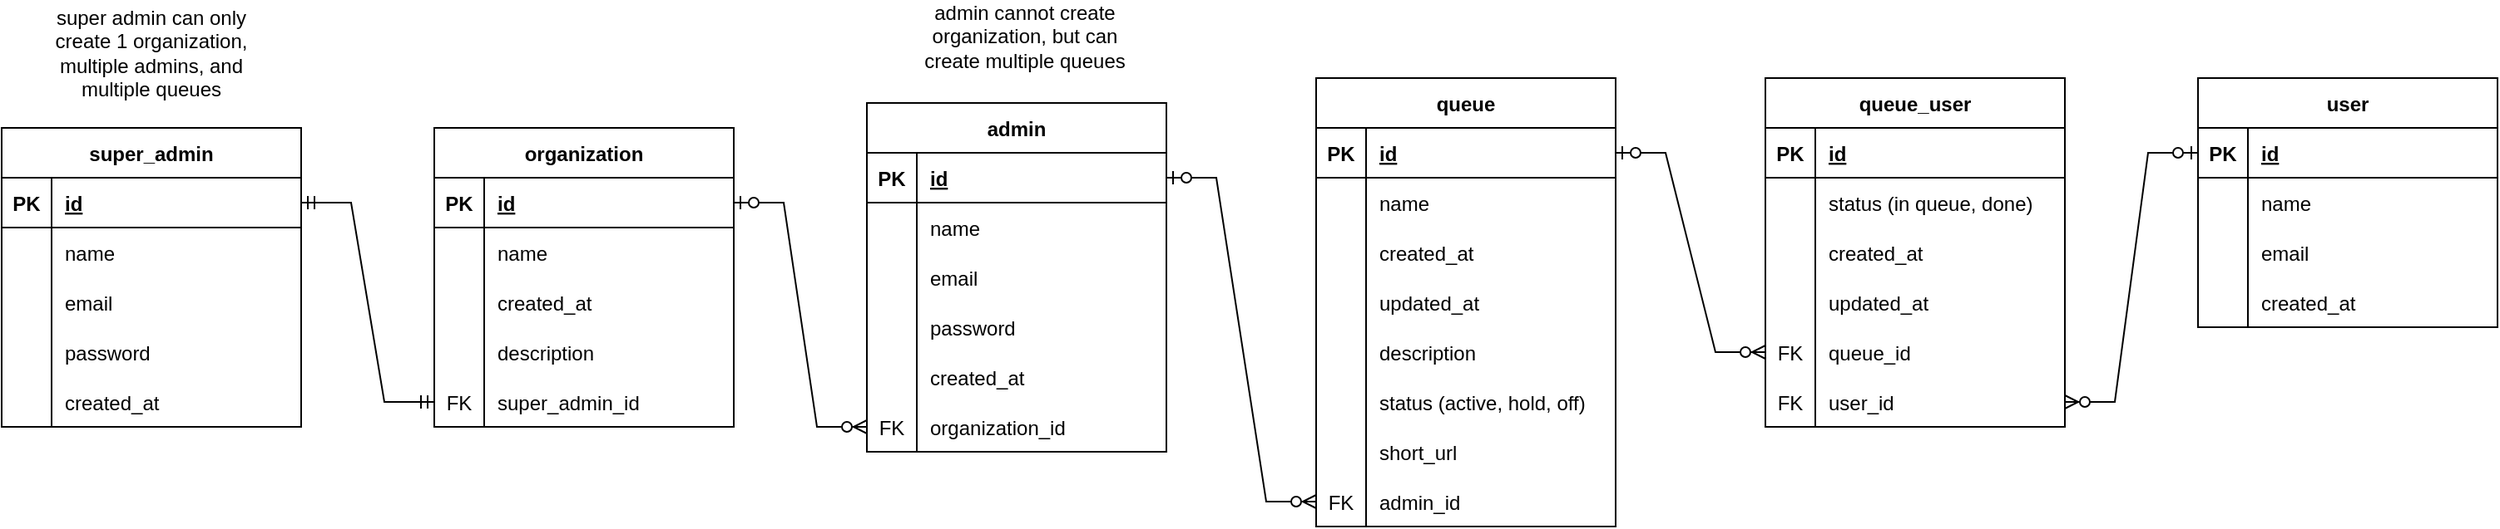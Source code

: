 <mxfile version="20.0.4" type="device"><diagram id="3lheIwEFDr9zylDpvcpq" name="Page-1"><mxGraphModel dx="2201" dy="877" grid="1" gridSize="10" guides="1" tooltips="1" connect="1" arrows="1" fold="1" page="1" pageScale="1" pageWidth="850" pageHeight="1100" math="0" shadow="0"><root><mxCell id="0"/><mxCell id="1" parent="0"/><mxCell id="v7TpdpNfe6Ck_e-0C7s3-78" value="queue" style="shape=table;startSize=30;container=1;collapsible=1;childLayout=tableLayout;fixedRows=1;rowLines=0;fontStyle=1;align=center;resizeLast=1;" parent="1" vertex="1"><mxGeometry x="500" y="220" width="180" height="270" as="geometry"/></mxCell><mxCell id="v7TpdpNfe6Ck_e-0C7s3-79" value="" style="shape=tableRow;horizontal=0;startSize=0;swimlaneHead=0;swimlaneBody=0;fillColor=none;collapsible=0;dropTarget=0;points=[[0,0.5],[1,0.5]];portConstraint=eastwest;top=0;left=0;right=0;bottom=1;" parent="v7TpdpNfe6Ck_e-0C7s3-78" vertex="1"><mxGeometry y="30" width="180" height="30" as="geometry"/></mxCell><mxCell id="v7TpdpNfe6Ck_e-0C7s3-80" value="PK" style="shape=partialRectangle;connectable=0;fillColor=none;top=0;left=0;bottom=0;right=0;fontStyle=1;overflow=hidden;" parent="v7TpdpNfe6Ck_e-0C7s3-79" vertex="1"><mxGeometry width="30" height="30" as="geometry"><mxRectangle width="30" height="30" as="alternateBounds"/></mxGeometry></mxCell><mxCell id="v7TpdpNfe6Ck_e-0C7s3-81" value="id" style="shape=partialRectangle;connectable=0;fillColor=none;top=0;left=0;bottom=0;right=0;align=left;spacingLeft=6;fontStyle=5;overflow=hidden;" parent="v7TpdpNfe6Ck_e-0C7s3-79" vertex="1"><mxGeometry x="30" width="150" height="30" as="geometry"><mxRectangle width="150" height="30" as="alternateBounds"/></mxGeometry></mxCell><mxCell id="v7TpdpNfe6Ck_e-0C7s3-82" value="" style="shape=tableRow;horizontal=0;startSize=0;swimlaneHead=0;swimlaneBody=0;fillColor=none;collapsible=0;dropTarget=0;points=[[0,0.5],[1,0.5]];portConstraint=eastwest;top=0;left=0;right=0;bottom=0;" parent="v7TpdpNfe6Ck_e-0C7s3-78" vertex="1"><mxGeometry y="60" width="180" height="30" as="geometry"/></mxCell><mxCell id="v7TpdpNfe6Ck_e-0C7s3-83" value="" style="shape=partialRectangle;connectable=0;fillColor=none;top=0;left=0;bottom=0;right=0;editable=1;overflow=hidden;" parent="v7TpdpNfe6Ck_e-0C7s3-82" vertex="1"><mxGeometry width="30" height="30" as="geometry"><mxRectangle width="30" height="30" as="alternateBounds"/></mxGeometry></mxCell><mxCell id="v7TpdpNfe6Ck_e-0C7s3-84" value="name" style="shape=partialRectangle;connectable=0;fillColor=none;top=0;left=0;bottom=0;right=0;align=left;spacingLeft=6;overflow=hidden;" parent="v7TpdpNfe6Ck_e-0C7s3-82" vertex="1"><mxGeometry x="30" width="150" height="30" as="geometry"><mxRectangle width="150" height="30" as="alternateBounds"/></mxGeometry></mxCell><mxCell id="v7TpdpNfe6Ck_e-0C7s3-85" value="" style="shape=tableRow;horizontal=0;startSize=0;swimlaneHead=0;swimlaneBody=0;fillColor=none;collapsible=0;dropTarget=0;points=[[0,0.5],[1,0.5]];portConstraint=eastwest;top=0;left=0;right=0;bottom=0;" parent="v7TpdpNfe6Ck_e-0C7s3-78" vertex="1"><mxGeometry y="90" width="180" height="30" as="geometry"/></mxCell><mxCell id="v7TpdpNfe6Ck_e-0C7s3-86" value="" style="shape=partialRectangle;connectable=0;fillColor=none;top=0;left=0;bottom=0;right=0;editable=1;overflow=hidden;" parent="v7TpdpNfe6Ck_e-0C7s3-85" vertex="1"><mxGeometry width="30" height="30" as="geometry"><mxRectangle width="30" height="30" as="alternateBounds"/></mxGeometry></mxCell><mxCell id="v7TpdpNfe6Ck_e-0C7s3-87" value="created_at" style="shape=partialRectangle;connectable=0;fillColor=none;top=0;left=0;bottom=0;right=0;align=left;spacingLeft=6;overflow=hidden;" parent="v7TpdpNfe6Ck_e-0C7s3-85" vertex="1"><mxGeometry x="30" width="150" height="30" as="geometry"><mxRectangle width="150" height="30" as="alternateBounds"/></mxGeometry></mxCell><mxCell id="v7TpdpNfe6Ck_e-0C7s3-223" style="shape=tableRow;horizontal=0;startSize=0;swimlaneHead=0;swimlaneBody=0;fillColor=none;collapsible=0;dropTarget=0;points=[[0,0.5],[1,0.5]];portConstraint=eastwest;top=0;left=0;right=0;bottom=0;" parent="v7TpdpNfe6Ck_e-0C7s3-78" vertex="1"><mxGeometry y="120" width="180" height="30" as="geometry"/></mxCell><mxCell id="v7TpdpNfe6Ck_e-0C7s3-224" style="shape=partialRectangle;connectable=0;fillColor=none;top=0;left=0;bottom=0;right=0;editable=1;overflow=hidden;" parent="v7TpdpNfe6Ck_e-0C7s3-223" vertex="1"><mxGeometry width="30" height="30" as="geometry"><mxRectangle width="30" height="30" as="alternateBounds"/></mxGeometry></mxCell><mxCell id="v7TpdpNfe6Ck_e-0C7s3-225" value="updated_at" style="shape=partialRectangle;connectable=0;fillColor=none;top=0;left=0;bottom=0;right=0;align=left;spacingLeft=6;overflow=hidden;" parent="v7TpdpNfe6Ck_e-0C7s3-223" vertex="1"><mxGeometry x="30" width="150" height="30" as="geometry"><mxRectangle width="150" height="30" as="alternateBounds"/></mxGeometry></mxCell><mxCell id="v7TpdpNfe6Ck_e-0C7s3-88" value="" style="shape=tableRow;horizontal=0;startSize=0;swimlaneHead=0;swimlaneBody=0;fillColor=none;collapsible=0;dropTarget=0;points=[[0,0.5],[1,0.5]];portConstraint=eastwest;top=0;left=0;right=0;bottom=0;" parent="v7TpdpNfe6Ck_e-0C7s3-78" vertex="1"><mxGeometry y="150" width="180" height="30" as="geometry"/></mxCell><mxCell id="v7TpdpNfe6Ck_e-0C7s3-89" value="" style="shape=partialRectangle;connectable=0;fillColor=none;top=0;left=0;bottom=0;right=0;editable=1;overflow=hidden;" parent="v7TpdpNfe6Ck_e-0C7s3-88" vertex="1"><mxGeometry width="30" height="30" as="geometry"><mxRectangle width="30" height="30" as="alternateBounds"/></mxGeometry></mxCell><mxCell id="v7TpdpNfe6Ck_e-0C7s3-90" value="description" style="shape=partialRectangle;connectable=0;fillColor=none;top=0;left=0;bottom=0;right=0;align=left;spacingLeft=6;overflow=hidden;" parent="v7TpdpNfe6Ck_e-0C7s3-88" vertex="1"><mxGeometry x="30" width="150" height="30" as="geometry"><mxRectangle width="150" height="30" as="alternateBounds"/></mxGeometry></mxCell><mxCell id="v7TpdpNfe6Ck_e-0C7s3-123" style="shape=tableRow;horizontal=0;startSize=0;swimlaneHead=0;swimlaneBody=0;fillColor=none;collapsible=0;dropTarget=0;points=[[0,0.5],[1,0.5]];portConstraint=eastwest;top=0;left=0;right=0;bottom=0;" parent="v7TpdpNfe6Ck_e-0C7s3-78" vertex="1"><mxGeometry y="180" width="180" height="30" as="geometry"/></mxCell><mxCell id="v7TpdpNfe6Ck_e-0C7s3-124" style="shape=partialRectangle;connectable=0;fillColor=none;top=0;left=0;bottom=0;right=0;editable=1;overflow=hidden;" parent="v7TpdpNfe6Ck_e-0C7s3-123" vertex="1"><mxGeometry width="30" height="30" as="geometry"><mxRectangle width="30" height="30" as="alternateBounds"/></mxGeometry></mxCell><mxCell id="v7TpdpNfe6Ck_e-0C7s3-125" value="status (active, hold, off)" style="shape=partialRectangle;connectable=0;fillColor=none;top=0;left=0;bottom=0;right=0;align=left;spacingLeft=6;overflow=hidden;" parent="v7TpdpNfe6Ck_e-0C7s3-123" vertex="1"><mxGeometry x="30" width="150" height="30" as="geometry"><mxRectangle width="150" height="30" as="alternateBounds"/></mxGeometry></mxCell><mxCell id="TuNRcW7SPbyJxZ-QX7k0-10" style="shape=tableRow;horizontal=0;startSize=0;swimlaneHead=0;swimlaneBody=0;fillColor=none;collapsible=0;dropTarget=0;points=[[0,0.5],[1,0.5]];portConstraint=eastwest;top=0;left=0;right=0;bottom=0;" vertex="1" parent="v7TpdpNfe6Ck_e-0C7s3-78"><mxGeometry y="210" width="180" height="30" as="geometry"/></mxCell><mxCell id="TuNRcW7SPbyJxZ-QX7k0-11" style="shape=partialRectangle;connectable=0;fillColor=none;top=0;left=0;bottom=0;right=0;editable=1;overflow=hidden;" vertex="1" parent="TuNRcW7SPbyJxZ-QX7k0-10"><mxGeometry width="30" height="30" as="geometry"><mxRectangle width="30" height="30" as="alternateBounds"/></mxGeometry></mxCell><mxCell id="TuNRcW7SPbyJxZ-QX7k0-12" value="short_url" style="shape=partialRectangle;connectable=0;fillColor=none;top=0;left=0;bottom=0;right=0;align=left;spacingLeft=6;overflow=hidden;" vertex="1" parent="TuNRcW7SPbyJxZ-QX7k0-10"><mxGeometry x="30" width="150" height="30" as="geometry"><mxRectangle width="150" height="30" as="alternateBounds"/></mxGeometry></mxCell><mxCell id="v7TpdpNfe6Ck_e-0C7s3-105" style="shape=tableRow;horizontal=0;startSize=0;swimlaneHead=0;swimlaneBody=0;fillColor=none;collapsible=0;dropTarget=0;points=[[0,0.5],[1,0.5]];portConstraint=eastwest;top=0;left=0;right=0;bottom=0;" parent="v7TpdpNfe6Ck_e-0C7s3-78" vertex="1"><mxGeometry y="240" width="180" height="30" as="geometry"/></mxCell><mxCell id="v7TpdpNfe6Ck_e-0C7s3-106" value="FK" style="shape=partialRectangle;connectable=0;fillColor=none;top=0;left=0;bottom=0;right=0;editable=1;overflow=hidden;" parent="v7TpdpNfe6Ck_e-0C7s3-105" vertex="1"><mxGeometry width="30" height="30" as="geometry"><mxRectangle width="30" height="30" as="alternateBounds"/></mxGeometry></mxCell><mxCell id="v7TpdpNfe6Ck_e-0C7s3-107" value="admin_id" style="shape=partialRectangle;connectable=0;fillColor=none;top=0;left=0;bottom=0;right=0;align=left;spacingLeft=6;overflow=hidden;" parent="v7TpdpNfe6Ck_e-0C7s3-105" vertex="1"><mxGeometry x="30" width="150" height="30" as="geometry"><mxRectangle width="150" height="30" as="alternateBounds"/></mxGeometry></mxCell><mxCell id="v7TpdpNfe6Ck_e-0C7s3-126" value="admin" style="shape=table;startSize=30;container=1;collapsible=1;childLayout=tableLayout;fixedRows=1;rowLines=0;fontStyle=1;align=center;resizeLast=1;" parent="1" vertex="1"><mxGeometry x="230" y="235" width="180" height="210" as="geometry"/></mxCell><mxCell id="v7TpdpNfe6Ck_e-0C7s3-127" value="" style="shape=tableRow;horizontal=0;startSize=0;swimlaneHead=0;swimlaneBody=0;fillColor=none;collapsible=0;dropTarget=0;points=[[0,0.5],[1,0.5]];portConstraint=eastwest;top=0;left=0;right=0;bottom=1;" parent="v7TpdpNfe6Ck_e-0C7s3-126" vertex="1"><mxGeometry y="30" width="180" height="30" as="geometry"/></mxCell><mxCell id="v7TpdpNfe6Ck_e-0C7s3-128" value="PK" style="shape=partialRectangle;connectable=0;fillColor=none;top=0;left=0;bottom=0;right=0;fontStyle=1;overflow=hidden;" parent="v7TpdpNfe6Ck_e-0C7s3-127" vertex="1"><mxGeometry width="30" height="30" as="geometry"><mxRectangle width="30" height="30" as="alternateBounds"/></mxGeometry></mxCell><mxCell id="v7TpdpNfe6Ck_e-0C7s3-129" value="id" style="shape=partialRectangle;connectable=0;fillColor=none;top=0;left=0;bottom=0;right=0;align=left;spacingLeft=6;fontStyle=5;overflow=hidden;" parent="v7TpdpNfe6Ck_e-0C7s3-127" vertex="1"><mxGeometry x="30" width="150" height="30" as="geometry"><mxRectangle width="150" height="30" as="alternateBounds"/></mxGeometry></mxCell><mxCell id="v7TpdpNfe6Ck_e-0C7s3-130" value="" style="shape=tableRow;horizontal=0;startSize=0;swimlaneHead=0;swimlaneBody=0;fillColor=none;collapsible=0;dropTarget=0;points=[[0,0.5],[1,0.5]];portConstraint=eastwest;top=0;left=0;right=0;bottom=0;" parent="v7TpdpNfe6Ck_e-0C7s3-126" vertex="1"><mxGeometry y="60" width="180" height="30" as="geometry"/></mxCell><mxCell id="v7TpdpNfe6Ck_e-0C7s3-131" value="" style="shape=partialRectangle;connectable=0;fillColor=none;top=0;left=0;bottom=0;right=0;editable=1;overflow=hidden;" parent="v7TpdpNfe6Ck_e-0C7s3-130" vertex="1"><mxGeometry width="30" height="30" as="geometry"><mxRectangle width="30" height="30" as="alternateBounds"/></mxGeometry></mxCell><mxCell id="v7TpdpNfe6Ck_e-0C7s3-132" value="name" style="shape=partialRectangle;connectable=0;fillColor=none;top=0;left=0;bottom=0;right=0;align=left;spacingLeft=6;overflow=hidden;" parent="v7TpdpNfe6Ck_e-0C7s3-130" vertex="1"><mxGeometry x="30" width="150" height="30" as="geometry"><mxRectangle width="150" height="30" as="alternateBounds"/></mxGeometry></mxCell><mxCell id="v7TpdpNfe6Ck_e-0C7s3-133" value="" style="shape=tableRow;horizontal=0;startSize=0;swimlaneHead=0;swimlaneBody=0;fillColor=none;collapsible=0;dropTarget=0;points=[[0,0.5],[1,0.5]];portConstraint=eastwest;top=0;left=0;right=0;bottom=0;" parent="v7TpdpNfe6Ck_e-0C7s3-126" vertex="1"><mxGeometry y="90" width="180" height="30" as="geometry"/></mxCell><mxCell id="v7TpdpNfe6Ck_e-0C7s3-134" value="" style="shape=partialRectangle;connectable=0;fillColor=none;top=0;left=0;bottom=0;right=0;editable=1;overflow=hidden;" parent="v7TpdpNfe6Ck_e-0C7s3-133" vertex="1"><mxGeometry width="30" height="30" as="geometry"><mxRectangle width="30" height="30" as="alternateBounds"/></mxGeometry></mxCell><mxCell id="v7TpdpNfe6Ck_e-0C7s3-135" value="email" style="shape=partialRectangle;connectable=0;fillColor=none;top=0;left=0;bottom=0;right=0;align=left;spacingLeft=6;overflow=hidden;" parent="v7TpdpNfe6Ck_e-0C7s3-133" vertex="1"><mxGeometry x="30" width="150" height="30" as="geometry"><mxRectangle width="150" height="30" as="alternateBounds"/></mxGeometry></mxCell><mxCell id="TuNRcW7SPbyJxZ-QX7k0-7" style="shape=tableRow;horizontal=0;startSize=0;swimlaneHead=0;swimlaneBody=0;fillColor=none;collapsible=0;dropTarget=0;points=[[0,0.5],[1,0.5]];portConstraint=eastwest;top=0;left=0;right=0;bottom=0;" vertex="1" parent="v7TpdpNfe6Ck_e-0C7s3-126"><mxGeometry y="120" width="180" height="30" as="geometry"/></mxCell><mxCell id="TuNRcW7SPbyJxZ-QX7k0-8" style="shape=partialRectangle;connectable=0;fillColor=none;top=0;left=0;bottom=0;right=0;editable=1;overflow=hidden;fontStyle=0" vertex="1" parent="TuNRcW7SPbyJxZ-QX7k0-7"><mxGeometry width="30" height="30" as="geometry"><mxRectangle width="30" height="30" as="alternateBounds"/></mxGeometry></mxCell><mxCell id="TuNRcW7SPbyJxZ-QX7k0-9" value="password" style="shape=partialRectangle;connectable=0;fillColor=none;top=0;left=0;bottom=0;right=0;align=left;spacingLeft=6;overflow=hidden;" vertex="1" parent="TuNRcW7SPbyJxZ-QX7k0-7"><mxGeometry x="30" width="150" height="30" as="geometry"><mxRectangle width="150" height="30" as="alternateBounds"/></mxGeometry></mxCell><mxCell id="v7TpdpNfe6Ck_e-0C7s3-195" style="shape=tableRow;horizontal=0;startSize=0;swimlaneHead=0;swimlaneBody=0;fillColor=none;collapsible=0;dropTarget=0;points=[[0,0.5],[1,0.5]];portConstraint=eastwest;top=0;left=0;right=0;bottom=0;" parent="v7TpdpNfe6Ck_e-0C7s3-126" vertex="1"><mxGeometry y="150" width="180" height="30" as="geometry"/></mxCell><mxCell id="v7TpdpNfe6Ck_e-0C7s3-196" style="shape=partialRectangle;connectable=0;fillColor=none;top=0;left=0;bottom=0;right=0;editable=1;overflow=hidden;" parent="v7TpdpNfe6Ck_e-0C7s3-195" vertex="1"><mxGeometry width="30" height="30" as="geometry"><mxRectangle width="30" height="30" as="alternateBounds"/></mxGeometry></mxCell><mxCell id="v7TpdpNfe6Ck_e-0C7s3-197" value="created_at" style="shape=partialRectangle;connectable=0;fillColor=none;top=0;left=0;bottom=0;right=0;align=left;spacingLeft=6;overflow=hidden;" parent="v7TpdpNfe6Ck_e-0C7s3-195" vertex="1"><mxGeometry x="30" width="150" height="30" as="geometry"><mxRectangle width="150" height="30" as="alternateBounds"/></mxGeometry></mxCell><mxCell id="v7TpdpNfe6Ck_e-0C7s3-211" style="shape=tableRow;horizontal=0;startSize=0;swimlaneHead=0;swimlaneBody=0;fillColor=none;collapsible=0;dropTarget=0;points=[[0,0.5],[1,0.5]];portConstraint=eastwest;top=0;left=0;right=0;bottom=0;" parent="v7TpdpNfe6Ck_e-0C7s3-126" vertex="1"><mxGeometry y="180" width="180" height="30" as="geometry"/></mxCell><mxCell id="v7TpdpNfe6Ck_e-0C7s3-212" value="FK" style="shape=partialRectangle;connectable=0;fillColor=none;top=0;left=0;bottom=0;right=0;editable=1;overflow=hidden;fontStyle=0" parent="v7TpdpNfe6Ck_e-0C7s3-211" vertex="1"><mxGeometry width="30" height="30" as="geometry"><mxRectangle width="30" height="30" as="alternateBounds"/></mxGeometry></mxCell><mxCell id="v7TpdpNfe6Ck_e-0C7s3-213" value="organization_id" style="shape=partialRectangle;connectable=0;fillColor=none;top=0;left=0;bottom=0;right=0;align=left;spacingLeft=6;overflow=hidden;" parent="v7TpdpNfe6Ck_e-0C7s3-211" vertex="1"><mxGeometry x="30" width="150" height="30" as="geometry"><mxRectangle width="150" height="30" as="alternateBounds"/></mxGeometry></mxCell><mxCell id="v7TpdpNfe6Ck_e-0C7s3-148" value="organization" style="shape=table;startSize=30;container=1;collapsible=1;childLayout=tableLayout;fixedRows=1;rowLines=0;fontStyle=1;align=center;resizeLast=1;" parent="1" vertex="1"><mxGeometry x="-30" y="250" width="180" height="180" as="geometry"/></mxCell><mxCell id="v7TpdpNfe6Ck_e-0C7s3-149" value="" style="shape=tableRow;horizontal=0;startSize=0;swimlaneHead=0;swimlaneBody=0;fillColor=none;collapsible=0;dropTarget=0;points=[[0,0.5],[1,0.5]];portConstraint=eastwest;top=0;left=0;right=0;bottom=1;" parent="v7TpdpNfe6Ck_e-0C7s3-148" vertex="1"><mxGeometry y="30" width="180" height="30" as="geometry"/></mxCell><mxCell id="v7TpdpNfe6Ck_e-0C7s3-150" value="PK" style="shape=partialRectangle;connectable=0;fillColor=none;top=0;left=0;bottom=0;right=0;fontStyle=1;overflow=hidden;" parent="v7TpdpNfe6Ck_e-0C7s3-149" vertex="1"><mxGeometry width="30" height="30" as="geometry"><mxRectangle width="30" height="30" as="alternateBounds"/></mxGeometry></mxCell><mxCell id="v7TpdpNfe6Ck_e-0C7s3-151" value="id" style="shape=partialRectangle;connectable=0;fillColor=none;top=0;left=0;bottom=0;right=0;align=left;spacingLeft=6;fontStyle=5;overflow=hidden;" parent="v7TpdpNfe6Ck_e-0C7s3-149" vertex="1"><mxGeometry x="30" width="150" height="30" as="geometry"><mxRectangle width="150" height="30" as="alternateBounds"/></mxGeometry></mxCell><mxCell id="v7TpdpNfe6Ck_e-0C7s3-152" value="" style="shape=tableRow;horizontal=0;startSize=0;swimlaneHead=0;swimlaneBody=0;fillColor=none;collapsible=0;dropTarget=0;points=[[0,0.5],[1,0.5]];portConstraint=eastwest;top=0;left=0;right=0;bottom=0;" parent="v7TpdpNfe6Ck_e-0C7s3-148" vertex="1"><mxGeometry y="60" width="180" height="30" as="geometry"/></mxCell><mxCell id="v7TpdpNfe6Ck_e-0C7s3-153" value="" style="shape=partialRectangle;connectable=0;fillColor=none;top=0;left=0;bottom=0;right=0;editable=1;overflow=hidden;" parent="v7TpdpNfe6Ck_e-0C7s3-152" vertex="1"><mxGeometry width="30" height="30" as="geometry"><mxRectangle width="30" height="30" as="alternateBounds"/></mxGeometry></mxCell><mxCell id="v7TpdpNfe6Ck_e-0C7s3-154" value="name" style="shape=partialRectangle;connectable=0;fillColor=none;top=0;left=0;bottom=0;right=0;align=left;spacingLeft=6;overflow=hidden;" parent="v7TpdpNfe6Ck_e-0C7s3-152" vertex="1"><mxGeometry x="30" width="150" height="30" as="geometry"><mxRectangle width="150" height="30" as="alternateBounds"/></mxGeometry></mxCell><mxCell id="v7TpdpNfe6Ck_e-0C7s3-155" value="" style="shape=tableRow;horizontal=0;startSize=0;swimlaneHead=0;swimlaneBody=0;fillColor=none;collapsible=0;dropTarget=0;points=[[0,0.5],[1,0.5]];portConstraint=eastwest;top=0;left=0;right=0;bottom=0;" parent="v7TpdpNfe6Ck_e-0C7s3-148" vertex="1"><mxGeometry y="90" width="180" height="30" as="geometry"/></mxCell><mxCell id="v7TpdpNfe6Ck_e-0C7s3-156" value="" style="shape=partialRectangle;connectable=0;fillColor=none;top=0;left=0;bottom=0;right=0;editable=1;overflow=hidden;" parent="v7TpdpNfe6Ck_e-0C7s3-155" vertex="1"><mxGeometry width="30" height="30" as="geometry"><mxRectangle width="30" height="30" as="alternateBounds"/></mxGeometry></mxCell><mxCell id="v7TpdpNfe6Ck_e-0C7s3-157" value="created_at" style="shape=partialRectangle;connectable=0;fillColor=none;top=0;left=0;bottom=0;right=0;align=left;spacingLeft=6;overflow=hidden;" parent="v7TpdpNfe6Ck_e-0C7s3-155" vertex="1"><mxGeometry x="30" width="150" height="30" as="geometry"><mxRectangle width="150" height="30" as="alternateBounds"/></mxGeometry></mxCell><mxCell id="v7TpdpNfe6Ck_e-0C7s3-158" value="" style="shape=tableRow;horizontal=0;startSize=0;swimlaneHead=0;swimlaneBody=0;fillColor=none;collapsible=0;dropTarget=0;points=[[0,0.5],[1,0.5]];portConstraint=eastwest;top=0;left=0;right=0;bottom=0;" parent="v7TpdpNfe6Ck_e-0C7s3-148" vertex="1"><mxGeometry y="120" width="180" height="30" as="geometry"/></mxCell><mxCell id="v7TpdpNfe6Ck_e-0C7s3-159" value="" style="shape=partialRectangle;connectable=0;fillColor=none;top=0;left=0;bottom=0;right=0;editable=1;overflow=hidden;" parent="v7TpdpNfe6Ck_e-0C7s3-158" vertex="1"><mxGeometry width="30" height="30" as="geometry"><mxRectangle width="30" height="30" as="alternateBounds"/></mxGeometry></mxCell><mxCell id="v7TpdpNfe6Ck_e-0C7s3-160" value="description" style="shape=partialRectangle;connectable=0;fillColor=none;top=0;left=0;bottom=0;right=0;align=left;spacingLeft=6;overflow=hidden;" parent="v7TpdpNfe6Ck_e-0C7s3-158" vertex="1"><mxGeometry x="30" width="150" height="30" as="geometry"><mxRectangle width="150" height="30" as="alternateBounds"/></mxGeometry></mxCell><mxCell id="TuNRcW7SPbyJxZ-QX7k0-36" style="shape=tableRow;horizontal=0;startSize=0;swimlaneHead=0;swimlaneBody=0;fillColor=none;collapsible=0;dropTarget=0;points=[[0,0.5],[1,0.5]];portConstraint=eastwest;top=0;left=0;right=0;bottom=0;" vertex="1" parent="v7TpdpNfe6Ck_e-0C7s3-148"><mxGeometry y="150" width="180" height="30" as="geometry"/></mxCell><mxCell id="TuNRcW7SPbyJxZ-QX7k0-37" value="FK" style="shape=partialRectangle;connectable=0;fillColor=none;top=0;left=0;bottom=0;right=0;editable=1;overflow=hidden;" vertex="1" parent="TuNRcW7SPbyJxZ-QX7k0-36"><mxGeometry width="30" height="30" as="geometry"><mxRectangle width="30" height="30" as="alternateBounds"/></mxGeometry></mxCell><mxCell id="TuNRcW7SPbyJxZ-QX7k0-38" value="super_admin_id" style="shape=partialRectangle;connectable=0;fillColor=none;top=0;left=0;bottom=0;right=0;align=left;spacingLeft=6;overflow=hidden;" vertex="1" parent="TuNRcW7SPbyJxZ-QX7k0-36"><mxGeometry x="30" width="150" height="30" as="geometry"><mxRectangle width="150" height="30" as="alternateBounds"/></mxGeometry></mxCell><mxCell id="v7TpdpNfe6Ck_e-0C7s3-170" value="user" style="shape=table;startSize=30;container=1;collapsible=1;childLayout=tableLayout;fixedRows=1;rowLines=0;fontStyle=1;align=center;resizeLast=1;" parent="1" vertex="1"><mxGeometry x="1030" y="220" width="180" height="150" as="geometry"/></mxCell><mxCell id="v7TpdpNfe6Ck_e-0C7s3-171" value="" style="shape=tableRow;horizontal=0;startSize=0;swimlaneHead=0;swimlaneBody=0;fillColor=none;collapsible=0;dropTarget=0;points=[[0,0.5],[1,0.5]];portConstraint=eastwest;top=0;left=0;right=0;bottom=1;" parent="v7TpdpNfe6Ck_e-0C7s3-170" vertex="1"><mxGeometry y="30" width="180" height="30" as="geometry"/></mxCell><mxCell id="v7TpdpNfe6Ck_e-0C7s3-172" value="PK" style="shape=partialRectangle;connectable=0;fillColor=none;top=0;left=0;bottom=0;right=0;fontStyle=1;overflow=hidden;" parent="v7TpdpNfe6Ck_e-0C7s3-171" vertex="1"><mxGeometry width="30" height="30" as="geometry"><mxRectangle width="30" height="30" as="alternateBounds"/></mxGeometry></mxCell><mxCell id="v7TpdpNfe6Ck_e-0C7s3-173" value="id" style="shape=partialRectangle;connectable=0;fillColor=none;top=0;left=0;bottom=0;right=0;align=left;spacingLeft=6;fontStyle=5;overflow=hidden;" parent="v7TpdpNfe6Ck_e-0C7s3-171" vertex="1"><mxGeometry x="30" width="150" height="30" as="geometry"><mxRectangle width="150" height="30" as="alternateBounds"/></mxGeometry></mxCell><mxCell id="v7TpdpNfe6Ck_e-0C7s3-174" value="" style="shape=tableRow;horizontal=0;startSize=0;swimlaneHead=0;swimlaneBody=0;fillColor=none;collapsible=0;dropTarget=0;points=[[0,0.5],[1,0.5]];portConstraint=eastwest;top=0;left=0;right=0;bottom=0;" parent="v7TpdpNfe6Ck_e-0C7s3-170" vertex="1"><mxGeometry y="60" width="180" height="30" as="geometry"/></mxCell><mxCell id="v7TpdpNfe6Ck_e-0C7s3-175" value="" style="shape=partialRectangle;connectable=0;fillColor=none;top=0;left=0;bottom=0;right=0;editable=1;overflow=hidden;" parent="v7TpdpNfe6Ck_e-0C7s3-174" vertex="1"><mxGeometry width="30" height="30" as="geometry"><mxRectangle width="30" height="30" as="alternateBounds"/></mxGeometry></mxCell><mxCell id="v7TpdpNfe6Ck_e-0C7s3-176" value="name" style="shape=partialRectangle;connectable=0;fillColor=none;top=0;left=0;bottom=0;right=0;align=left;spacingLeft=6;overflow=hidden;" parent="v7TpdpNfe6Ck_e-0C7s3-174" vertex="1"><mxGeometry x="30" width="150" height="30" as="geometry"><mxRectangle width="150" height="30" as="alternateBounds"/></mxGeometry></mxCell><mxCell id="v7TpdpNfe6Ck_e-0C7s3-177" value="" style="shape=tableRow;horizontal=0;startSize=0;swimlaneHead=0;swimlaneBody=0;fillColor=none;collapsible=0;dropTarget=0;points=[[0,0.5],[1,0.5]];portConstraint=eastwest;top=0;left=0;right=0;bottom=0;" parent="v7TpdpNfe6Ck_e-0C7s3-170" vertex="1"><mxGeometry y="90" width="180" height="30" as="geometry"/></mxCell><mxCell id="v7TpdpNfe6Ck_e-0C7s3-178" value="" style="shape=partialRectangle;connectable=0;fillColor=none;top=0;left=0;bottom=0;right=0;editable=1;overflow=hidden;" parent="v7TpdpNfe6Ck_e-0C7s3-177" vertex="1"><mxGeometry width="30" height="30" as="geometry"><mxRectangle width="30" height="30" as="alternateBounds"/></mxGeometry></mxCell><mxCell id="v7TpdpNfe6Ck_e-0C7s3-179" value="email" style="shape=partialRectangle;connectable=0;fillColor=none;top=0;left=0;bottom=0;right=0;align=left;spacingLeft=6;overflow=hidden;" parent="v7TpdpNfe6Ck_e-0C7s3-177" vertex="1"><mxGeometry x="30" width="150" height="30" as="geometry"><mxRectangle width="150" height="30" as="alternateBounds"/></mxGeometry></mxCell><mxCell id="v7TpdpNfe6Ck_e-0C7s3-220" style="shape=tableRow;horizontal=0;startSize=0;swimlaneHead=0;swimlaneBody=0;fillColor=none;collapsible=0;dropTarget=0;points=[[0,0.5],[1,0.5]];portConstraint=eastwest;top=0;left=0;right=0;bottom=0;" parent="v7TpdpNfe6Ck_e-0C7s3-170" vertex="1"><mxGeometry y="120" width="180" height="30" as="geometry"/></mxCell><mxCell id="v7TpdpNfe6Ck_e-0C7s3-221" style="shape=partialRectangle;connectable=0;fillColor=none;top=0;left=0;bottom=0;right=0;editable=1;overflow=hidden;" parent="v7TpdpNfe6Ck_e-0C7s3-220" vertex="1"><mxGeometry width="30" height="30" as="geometry"><mxRectangle width="30" height="30" as="alternateBounds"/></mxGeometry></mxCell><mxCell id="v7TpdpNfe6Ck_e-0C7s3-222" value="created_at" style="shape=partialRectangle;connectable=0;fillColor=none;top=0;left=0;bottom=0;right=0;align=left;spacingLeft=6;overflow=hidden;" parent="v7TpdpNfe6Ck_e-0C7s3-220" vertex="1"><mxGeometry x="30" width="150" height="30" as="geometry"><mxRectangle width="150" height="30" as="alternateBounds"/></mxGeometry></mxCell><mxCell id="v7TpdpNfe6Ck_e-0C7s3-198" value="queue_user" style="shape=table;startSize=30;container=1;collapsible=1;childLayout=tableLayout;fixedRows=1;rowLines=0;fontStyle=1;align=center;resizeLast=1;" parent="1" vertex="1"><mxGeometry x="770" y="220" width="180" height="210" as="geometry"/></mxCell><mxCell id="v7TpdpNfe6Ck_e-0C7s3-199" value="" style="shape=tableRow;horizontal=0;startSize=0;swimlaneHead=0;swimlaneBody=0;fillColor=none;collapsible=0;dropTarget=0;points=[[0,0.5],[1,0.5]];portConstraint=eastwest;top=0;left=0;right=0;bottom=1;" parent="v7TpdpNfe6Ck_e-0C7s3-198" vertex="1"><mxGeometry y="30" width="180" height="30" as="geometry"/></mxCell><mxCell id="v7TpdpNfe6Ck_e-0C7s3-200" value="PK" style="shape=partialRectangle;connectable=0;fillColor=none;top=0;left=0;bottom=0;right=0;fontStyle=1;overflow=hidden;" parent="v7TpdpNfe6Ck_e-0C7s3-199" vertex="1"><mxGeometry width="30" height="30" as="geometry"><mxRectangle width="30" height="30" as="alternateBounds"/></mxGeometry></mxCell><mxCell id="v7TpdpNfe6Ck_e-0C7s3-201" value="id" style="shape=partialRectangle;connectable=0;fillColor=none;top=0;left=0;bottom=0;right=0;align=left;spacingLeft=6;fontStyle=5;overflow=hidden;" parent="v7TpdpNfe6Ck_e-0C7s3-199" vertex="1"><mxGeometry x="30" width="150" height="30" as="geometry"><mxRectangle width="150" height="30" as="alternateBounds"/></mxGeometry></mxCell><mxCell id="v7TpdpNfe6Ck_e-0C7s3-208" style="shape=tableRow;horizontal=0;startSize=0;swimlaneHead=0;swimlaneBody=0;fillColor=none;collapsible=0;dropTarget=0;points=[[0,0.5],[1,0.5]];portConstraint=eastwest;top=0;left=0;right=0;bottom=0;" parent="v7TpdpNfe6Ck_e-0C7s3-198" vertex="1"><mxGeometry y="60" width="180" height="30" as="geometry"/></mxCell><mxCell id="v7TpdpNfe6Ck_e-0C7s3-209" style="shape=partialRectangle;connectable=0;fillColor=none;top=0;left=0;bottom=0;right=0;editable=1;overflow=hidden;" parent="v7TpdpNfe6Ck_e-0C7s3-208" vertex="1"><mxGeometry width="30" height="30" as="geometry"><mxRectangle width="30" height="30" as="alternateBounds"/></mxGeometry></mxCell><mxCell id="v7TpdpNfe6Ck_e-0C7s3-210" value="status (in queue, done)" style="shape=partialRectangle;connectable=0;fillColor=none;top=0;left=0;bottom=0;right=0;align=left;spacingLeft=6;overflow=hidden;" parent="v7TpdpNfe6Ck_e-0C7s3-208" vertex="1"><mxGeometry x="30" width="150" height="30" as="geometry"><mxRectangle width="150" height="30" as="alternateBounds"/></mxGeometry></mxCell><mxCell id="v7TpdpNfe6Ck_e-0C7s3-214" style="shape=tableRow;horizontal=0;startSize=0;swimlaneHead=0;swimlaneBody=0;fillColor=none;collapsible=0;dropTarget=0;points=[[0,0.5],[1,0.5]];portConstraint=eastwest;top=0;left=0;right=0;bottom=0;" parent="v7TpdpNfe6Ck_e-0C7s3-198" vertex="1"><mxGeometry y="90" width="180" height="30" as="geometry"/></mxCell><mxCell id="v7TpdpNfe6Ck_e-0C7s3-215" style="shape=partialRectangle;connectable=0;fillColor=none;top=0;left=0;bottom=0;right=0;editable=1;overflow=hidden;" parent="v7TpdpNfe6Ck_e-0C7s3-214" vertex="1"><mxGeometry width="30" height="30" as="geometry"><mxRectangle width="30" height="30" as="alternateBounds"/></mxGeometry></mxCell><mxCell id="v7TpdpNfe6Ck_e-0C7s3-216" value="created_at" style="shape=partialRectangle;connectable=0;fillColor=none;top=0;left=0;bottom=0;right=0;align=left;spacingLeft=6;overflow=hidden;" parent="v7TpdpNfe6Ck_e-0C7s3-214" vertex="1"><mxGeometry x="30" width="150" height="30" as="geometry"><mxRectangle width="150" height="30" as="alternateBounds"/></mxGeometry></mxCell><mxCell id="v7TpdpNfe6Ck_e-0C7s3-217" style="shape=tableRow;horizontal=0;startSize=0;swimlaneHead=0;swimlaneBody=0;fillColor=none;collapsible=0;dropTarget=0;points=[[0,0.5],[1,0.5]];portConstraint=eastwest;top=0;left=0;right=0;bottom=0;" parent="v7TpdpNfe6Ck_e-0C7s3-198" vertex="1"><mxGeometry y="120" width="180" height="30" as="geometry"/></mxCell><mxCell id="v7TpdpNfe6Ck_e-0C7s3-218" style="shape=partialRectangle;connectable=0;fillColor=none;top=0;left=0;bottom=0;right=0;editable=1;overflow=hidden;" parent="v7TpdpNfe6Ck_e-0C7s3-217" vertex="1"><mxGeometry width="30" height="30" as="geometry"><mxRectangle width="30" height="30" as="alternateBounds"/></mxGeometry></mxCell><mxCell id="v7TpdpNfe6Ck_e-0C7s3-219" value="updated_at" style="shape=partialRectangle;connectable=0;fillColor=none;top=0;left=0;bottom=0;right=0;align=left;spacingLeft=6;overflow=hidden;" parent="v7TpdpNfe6Ck_e-0C7s3-217" vertex="1"><mxGeometry x="30" width="150" height="30" as="geometry"><mxRectangle width="150" height="30" as="alternateBounds"/></mxGeometry></mxCell><mxCell id="v7TpdpNfe6Ck_e-0C7s3-202" value="" style="shape=tableRow;horizontal=0;startSize=0;swimlaneHead=0;swimlaneBody=0;fillColor=none;collapsible=0;dropTarget=0;points=[[0,0.5],[1,0.5]];portConstraint=eastwest;top=0;left=0;right=0;bottom=0;" parent="v7TpdpNfe6Ck_e-0C7s3-198" vertex="1"><mxGeometry y="150" width="180" height="30" as="geometry"/></mxCell><mxCell id="v7TpdpNfe6Ck_e-0C7s3-203" value="FK" style="shape=partialRectangle;connectable=0;fillColor=none;top=0;left=0;bottom=0;right=0;editable=1;overflow=hidden;" parent="v7TpdpNfe6Ck_e-0C7s3-202" vertex="1"><mxGeometry width="30" height="30" as="geometry"><mxRectangle width="30" height="30" as="alternateBounds"/></mxGeometry></mxCell><mxCell id="v7TpdpNfe6Ck_e-0C7s3-204" value="queue_id" style="shape=partialRectangle;connectable=0;fillColor=none;top=0;left=0;bottom=0;right=0;align=left;spacingLeft=6;overflow=hidden;" parent="v7TpdpNfe6Ck_e-0C7s3-202" vertex="1"><mxGeometry x="30" width="150" height="30" as="geometry"><mxRectangle width="150" height="30" as="alternateBounds"/></mxGeometry></mxCell><mxCell id="v7TpdpNfe6Ck_e-0C7s3-205" value="" style="shape=tableRow;horizontal=0;startSize=0;swimlaneHead=0;swimlaneBody=0;fillColor=none;collapsible=0;dropTarget=0;points=[[0,0.5],[1,0.5]];portConstraint=eastwest;top=0;left=0;right=0;bottom=0;" parent="v7TpdpNfe6Ck_e-0C7s3-198" vertex="1"><mxGeometry y="180" width="180" height="30" as="geometry"/></mxCell><mxCell id="v7TpdpNfe6Ck_e-0C7s3-206" value="FK" style="shape=partialRectangle;connectable=0;fillColor=none;top=0;left=0;bottom=0;right=0;editable=1;overflow=hidden;" parent="v7TpdpNfe6Ck_e-0C7s3-205" vertex="1"><mxGeometry width="30" height="30" as="geometry"><mxRectangle width="30" height="30" as="alternateBounds"/></mxGeometry></mxCell><mxCell id="v7TpdpNfe6Ck_e-0C7s3-207" value="user_id" style="shape=partialRectangle;connectable=0;fillColor=none;top=0;left=0;bottom=0;right=0;align=left;spacingLeft=6;overflow=hidden;" parent="v7TpdpNfe6Ck_e-0C7s3-205" vertex="1"><mxGeometry x="30" width="150" height="30" as="geometry"><mxRectangle width="150" height="30" as="alternateBounds"/></mxGeometry></mxCell><mxCell id="v7TpdpNfe6Ck_e-0C7s3-228" value="" style="edgeStyle=entityRelationEdgeStyle;fontSize=12;html=1;endArrow=ERzeroToMany;startArrow=ERzeroToOne;rounded=0;exitX=1;exitY=0.5;exitDx=0;exitDy=0;entryX=0;entryY=0.5;entryDx=0;entryDy=0;" parent="1" source="v7TpdpNfe6Ck_e-0C7s3-149" target="v7TpdpNfe6Ck_e-0C7s3-211" edge="1"><mxGeometry width="100" height="100" relative="1" as="geometry"><mxPoint x="240" y="370" as="sourcePoint"/><mxPoint x="340" y="270" as="targetPoint"/></mxGeometry></mxCell><mxCell id="v7TpdpNfe6Ck_e-0C7s3-229" value="" style="edgeStyle=entityRelationEdgeStyle;fontSize=12;html=1;endArrow=ERzeroToMany;startArrow=ERzeroToOne;rounded=0;exitX=1;exitY=0.5;exitDx=0;exitDy=0;entryX=0;entryY=0.5;entryDx=0;entryDy=0;" parent="1" source="v7TpdpNfe6Ck_e-0C7s3-127" target="v7TpdpNfe6Ck_e-0C7s3-105" edge="1"><mxGeometry width="100" height="100" relative="1" as="geometry"><mxPoint x="420" y="190" as="sourcePoint"/><mxPoint x="500" y="190" as="targetPoint"/></mxGeometry></mxCell><mxCell id="v7TpdpNfe6Ck_e-0C7s3-230" value="" style="edgeStyle=entityRelationEdgeStyle;fontSize=12;html=1;endArrow=ERzeroToMany;startArrow=ERzeroToOne;rounded=0;exitX=1;exitY=0.5;exitDx=0;exitDy=0;entryX=0;entryY=0.5;entryDx=0;entryDy=0;" parent="1" source="v7TpdpNfe6Ck_e-0C7s3-79" target="v7TpdpNfe6Ck_e-0C7s3-202" edge="1"><mxGeometry width="100" height="100" relative="1" as="geometry"><mxPoint x="410" y="275" as="sourcePoint"/><mxPoint x="510" y="425.0" as="targetPoint"/></mxGeometry></mxCell><mxCell id="v7TpdpNfe6Ck_e-0C7s3-231" value="" style="edgeStyle=entityRelationEdgeStyle;fontSize=12;html=1;endArrow=ERzeroToMany;startArrow=ERzeroToOne;rounded=0;exitX=0;exitY=0.5;exitDx=0;exitDy=0;entryX=1;entryY=0.5;entryDx=0;entryDy=0;" parent="1" source="v7TpdpNfe6Ck_e-0C7s3-171" target="v7TpdpNfe6Ck_e-0C7s3-205" edge="1"><mxGeometry width="100" height="100" relative="1" as="geometry"><mxPoint x="1030" y="420" as="sourcePoint"/><mxPoint x="1130" y="570.0" as="targetPoint"/></mxGeometry></mxCell><mxCell id="TuNRcW7SPbyJxZ-QX7k0-16" value="super_admin" style="shape=table;startSize=30;container=1;collapsible=1;childLayout=tableLayout;fixedRows=1;rowLines=0;fontStyle=1;align=center;resizeLast=1;" vertex="1" parent="1"><mxGeometry x="-290" y="250" width="180" height="180" as="geometry"/></mxCell><mxCell id="TuNRcW7SPbyJxZ-QX7k0-17" value="" style="shape=tableRow;horizontal=0;startSize=0;swimlaneHead=0;swimlaneBody=0;fillColor=none;collapsible=0;dropTarget=0;points=[[0,0.5],[1,0.5]];portConstraint=eastwest;top=0;left=0;right=0;bottom=1;" vertex="1" parent="TuNRcW7SPbyJxZ-QX7k0-16"><mxGeometry y="30" width="180" height="30" as="geometry"/></mxCell><mxCell id="TuNRcW7SPbyJxZ-QX7k0-18" value="PK" style="shape=partialRectangle;connectable=0;fillColor=none;top=0;left=0;bottom=0;right=0;fontStyle=1;overflow=hidden;" vertex="1" parent="TuNRcW7SPbyJxZ-QX7k0-17"><mxGeometry width="30" height="30" as="geometry"><mxRectangle width="30" height="30" as="alternateBounds"/></mxGeometry></mxCell><mxCell id="TuNRcW7SPbyJxZ-QX7k0-19" value="id" style="shape=partialRectangle;connectable=0;fillColor=none;top=0;left=0;bottom=0;right=0;align=left;spacingLeft=6;fontStyle=5;overflow=hidden;" vertex="1" parent="TuNRcW7SPbyJxZ-QX7k0-17"><mxGeometry x="30" width="150" height="30" as="geometry"><mxRectangle width="150" height="30" as="alternateBounds"/></mxGeometry></mxCell><mxCell id="TuNRcW7SPbyJxZ-QX7k0-20" value="" style="shape=tableRow;horizontal=0;startSize=0;swimlaneHead=0;swimlaneBody=0;fillColor=none;collapsible=0;dropTarget=0;points=[[0,0.5],[1,0.5]];portConstraint=eastwest;top=0;left=0;right=0;bottom=0;" vertex="1" parent="TuNRcW7SPbyJxZ-QX7k0-16"><mxGeometry y="60" width="180" height="30" as="geometry"/></mxCell><mxCell id="TuNRcW7SPbyJxZ-QX7k0-21" value="" style="shape=partialRectangle;connectable=0;fillColor=none;top=0;left=0;bottom=0;right=0;editable=1;overflow=hidden;" vertex="1" parent="TuNRcW7SPbyJxZ-QX7k0-20"><mxGeometry width="30" height="30" as="geometry"><mxRectangle width="30" height="30" as="alternateBounds"/></mxGeometry></mxCell><mxCell id="TuNRcW7SPbyJxZ-QX7k0-22" value="name" style="shape=partialRectangle;connectable=0;fillColor=none;top=0;left=0;bottom=0;right=0;align=left;spacingLeft=6;overflow=hidden;" vertex="1" parent="TuNRcW7SPbyJxZ-QX7k0-20"><mxGeometry x="30" width="150" height="30" as="geometry"><mxRectangle width="150" height="30" as="alternateBounds"/></mxGeometry></mxCell><mxCell id="TuNRcW7SPbyJxZ-QX7k0-23" value="" style="shape=tableRow;horizontal=0;startSize=0;swimlaneHead=0;swimlaneBody=0;fillColor=none;collapsible=0;dropTarget=0;points=[[0,0.5],[1,0.5]];portConstraint=eastwest;top=0;left=0;right=0;bottom=0;" vertex="1" parent="TuNRcW7SPbyJxZ-QX7k0-16"><mxGeometry y="90" width="180" height="30" as="geometry"/></mxCell><mxCell id="TuNRcW7SPbyJxZ-QX7k0-24" value="" style="shape=partialRectangle;connectable=0;fillColor=none;top=0;left=0;bottom=0;right=0;editable=1;overflow=hidden;" vertex="1" parent="TuNRcW7SPbyJxZ-QX7k0-23"><mxGeometry width="30" height="30" as="geometry"><mxRectangle width="30" height="30" as="alternateBounds"/></mxGeometry></mxCell><mxCell id="TuNRcW7SPbyJxZ-QX7k0-25" value="email" style="shape=partialRectangle;connectable=0;fillColor=none;top=0;left=0;bottom=0;right=0;align=left;spacingLeft=6;overflow=hidden;" vertex="1" parent="TuNRcW7SPbyJxZ-QX7k0-23"><mxGeometry x="30" width="150" height="30" as="geometry"><mxRectangle width="150" height="30" as="alternateBounds"/></mxGeometry></mxCell><mxCell id="TuNRcW7SPbyJxZ-QX7k0-26" style="shape=tableRow;horizontal=0;startSize=0;swimlaneHead=0;swimlaneBody=0;fillColor=none;collapsible=0;dropTarget=0;points=[[0,0.5],[1,0.5]];portConstraint=eastwest;top=0;left=0;right=0;bottom=0;" vertex="1" parent="TuNRcW7SPbyJxZ-QX7k0-16"><mxGeometry y="120" width="180" height="30" as="geometry"/></mxCell><mxCell id="TuNRcW7SPbyJxZ-QX7k0-27" style="shape=partialRectangle;connectable=0;fillColor=none;top=0;left=0;bottom=0;right=0;editable=1;overflow=hidden;fontStyle=0" vertex="1" parent="TuNRcW7SPbyJxZ-QX7k0-26"><mxGeometry width="30" height="30" as="geometry"><mxRectangle width="30" height="30" as="alternateBounds"/></mxGeometry></mxCell><mxCell id="TuNRcW7SPbyJxZ-QX7k0-28" value="password" style="shape=partialRectangle;connectable=0;fillColor=none;top=0;left=0;bottom=0;right=0;align=left;spacingLeft=6;overflow=hidden;" vertex="1" parent="TuNRcW7SPbyJxZ-QX7k0-26"><mxGeometry x="30" width="150" height="30" as="geometry"><mxRectangle width="150" height="30" as="alternateBounds"/></mxGeometry></mxCell><mxCell id="TuNRcW7SPbyJxZ-QX7k0-29" style="shape=tableRow;horizontal=0;startSize=0;swimlaneHead=0;swimlaneBody=0;fillColor=none;collapsible=0;dropTarget=0;points=[[0,0.5],[1,0.5]];portConstraint=eastwest;top=0;left=0;right=0;bottom=0;" vertex="1" parent="TuNRcW7SPbyJxZ-QX7k0-16"><mxGeometry y="150" width="180" height="30" as="geometry"/></mxCell><mxCell id="TuNRcW7SPbyJxZ-QX7k0-30" style="shape=partialRectangle;connectable=0;fillColor=none;top=0;left=0;bottom=0;right=0;editable=1;overflow=hidden;" vertex="1" parent="TuNRcW7SPbyJxZ-QX7k0-29"><mxGeometry width="30" height="30" as="geometry"><mxRectangle width="30" height="30" as="alternateBounds"/></mxGeometry></mxCell><mxCell id="TuNRcW7SPbyJxZ-QX7k0-31" value="created_at" style="shape=partialRectangle;connectable=0;fillColor=none;top=0;left=0;bottom=0;right=0;align=left;spacingLeft=6;overflow=hidden;" vertex="1" parent="TuNRcW7SPbyJxZ-QX7k0-29"><mxGeometry x="30" width="150" height="30" as="geometry"><mxRectangle width="150" height="30" as="alternateBounds"/></mxGeometry></mxCell><mxCell id="TuNRcW7SPbyJxZ-QX7k0-35" value="" style="edgeStyle=entityRelationEdgeStyle;fontSize=12;html=1;endArrow=ERmandOne;startArrow=ERmandOne;rounded=0;exitX=1;exitY=0.5;exitDx=0;exitDy=0;entryX=0;entryY=0.5;entryDx=0;entryDy=0;" edge="1" parent="1" source="TuNRcW7SPbyJxZ-QX7k0-17" target="TuNRcW7SPbyJxZ-QX7k0-36"><mxGeometry width="100" height="100" relative="1" as="geometry"><mxPoint x="100" y="420" as="sourcePoint"/><mxPoint x="200" y="320" as="targetPoint"/></mxGeometry></mxCell><mxCell id="TuNRcW7SPbyJxZ-QX7k0-40" value="super admin can only create 1 organization, multiple admins, and multiple queues" style="text;html=1;strokeColor=none;fillColor=none;align=center;verticalAlign=middle;whiteSpace=wrap;rounded=0;" vertex="1" parent="1"><mxGeometry x="-265" y="190" width="130" height="30" as="geometry"/></mxCell><mxCell id="TuNRcW7SPbyJxZ-QX7k0-41" value="admin cannot create organization, but can create multiple queues" style="text;html=1;strokeColor=none;fillColor=none;align=center;verticalAlign=middle;whiteSpace=wrap;rounded=0;" vertex="1" parent="1"><mxGeometry x="260" y="180" width="130" height="30" as="geometry"/></mxCell></root></mxGraphModel></diagram></mxfile>